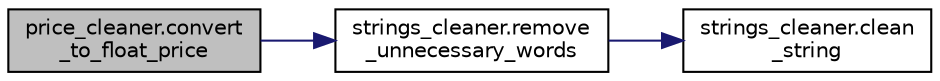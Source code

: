 digraph "price_cleaner.convert_to_float_price"
{
 // LATEX_PDF_SIZE
  edge [fontname="Helvetica",fontsize="10",labelfontname="Helvetica",labelfontsize="10"];
  node [fontname="Helvetica",fontsize="10",shape=record];
  rankdir="LR";
  Node1 [label="price_cleaner.convert\l_to_float_price",height=0.2,width=0.4,color="black", fillcolor="grey75", style="filled", fontcolor="black",tooltip=" "];
  Node1 -> Node2 [color="midnightblue",fontsize="10",style="solid",fontname="Helvetica"];
  Node2 [label="strings_cleaner.remove\l_unnecessary_words",height=0.2,width=0.4,color="black", fillcolor="white", style="filled",URL="$d6/da1/namespacestrings__cleaner_af8ac5a31a7c692db8a59b731f70fedfc.html#af8ac5a31a7c692db8a59b731f70fedfc",tooltip=" "];
  Node2 -> Node3 [color="midnightblue",fontsize="10",style="solid",fontname="Helvetica"];
  Node3 [label="strings_cleaner.clean\l_string",height=0.2,width=0.4,color="black", fillcolor="white", style="filled",URL="$d6/da1/namespacestrings__cleaner_aec841d0923c59fd4b50ff6429a890c44.html#aec841d0923c59fd4b50ff6429a890c44",tooltip=" "];
}
